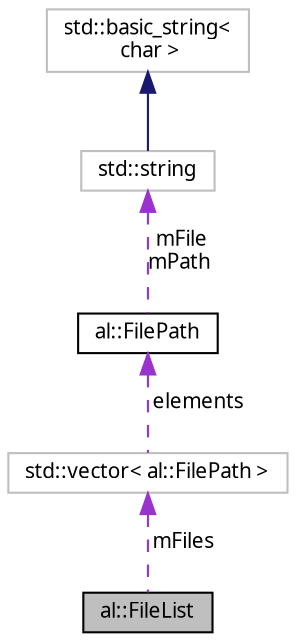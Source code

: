 digraph "al::FileList"
{
 // LATEX_PDF_SIZE
  bgcolor="transparent";
  edge [fontname="FreeSans.ttf",fontsize="10",labelfontname="FreeSans.ttf",labelfontsize="10"];
  node [fontname="FreeSans.ttf",fontsize="10",shape=record];
  Node1 [label="al::FileList",height=0.2,width=0.4,color="black", fillcolor="grey75", style="filled", fontcolor="black",tooltip=" "];
  Node2 -> Node1 [dir="back",color="darkorchid3",fontsize="10",style="dashed",label=" mFiles" ,fontname="FreeSans.ttf"];
  Node2 [label="std::vector\< al::FilePath \>",height=0.2,width=0.4,color="grey75",tooltip=" "];
  Node3 -> Node2 [dir="back",color="darkorchid3",fontsize="10",style="dashed",label=" elements" ,fontname="FreeSans.ttf"];
  Node3 [label="al::FilePath",height=0.2,width=0.4,color="black",URL="$classal_1_1_file_path.html",tooltip=" "];
  Node4 -> Node3 [dir="back",color="darkorchid3",fontsize="10",style="dashed",label=" mFile\nmPath" ,fontname="FreeSans.ttf"];
  Node4 [label="std::string",height=0.2,width=0.4,color="grey75",tooltip="STL class."];
  Node5 -> Node4 [dir="back",color="midnightblue",fontsize="10",style="solid",fontname="FreeSans.ttf"];
  Node5 [label="std::basic_string\<\l char \>",height=0.2,width=0.4,color="grey75",tooltip="STL class."];
}
